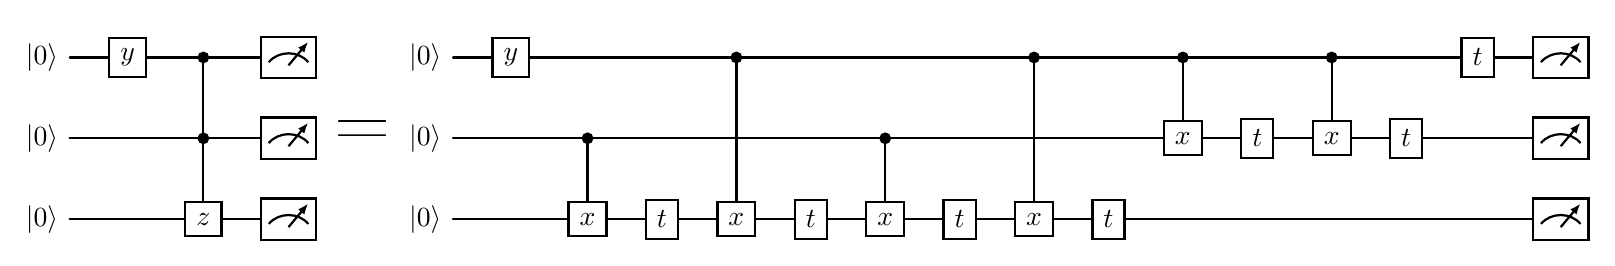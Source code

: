 \documentclass[border=6pt]{standalone}
\usepackage[utf8]{inputenc}
\usepackage[T1]{fontenc}
\usepackage{tikz}
\usetikzlibrary{quantikz2}
\begin{document}\begin{quantikz}
	\lstick{\ket{0}}	&	\gate{y}	&	\ctrl{2}	&	\meter{}\\
	\lstick{\ket{0}}	&	\qw	&	\ctrl{1}	&	\meter{}\\
	\lstick{\ket{0}}	&	\qw	&	\gate{z}	&	\meter{}
\end{quantikz}
{\Huge{\textbf{=}}}
\begin{quantikz}
	\lstick{\ket{0}}	&	\gate{y}	&	\qw	&	\qw	&	\ctrl{2}	&	\qw	&	\qw	&	\qw	&	\ctrl{2}	&	\qw	&	\ctrl{1}	&	\qw	&	\ctrl{1}	&	\qw	&	\gate{t}	&	\meter{}\\
	\lstick{\ket{0}}	&	\qw	&	\ctrl{1}	&	\qw	&	\qw	&	\qw	&	\ctrl{1}	&	\qw	&	\qw	&	\qw	&	\gate{x}	&	\gate{t}	&	\gate{x}	&	\gate{t}	&	\qw	&	\meter{}\\
	\lstick{\ket{0}}	&	\qw	&	\gate{x}	&	\gate{t}	&	\gate{x}	&	\gate{t}	&	\gate{x}	&	\gate{t}	&	\gate{x}	&	\gate{t}	&	\qw	&	\qw	&	\qw	&	\qw	&	\qw	&	\meter{}
\end{quantikz}
\end{document}